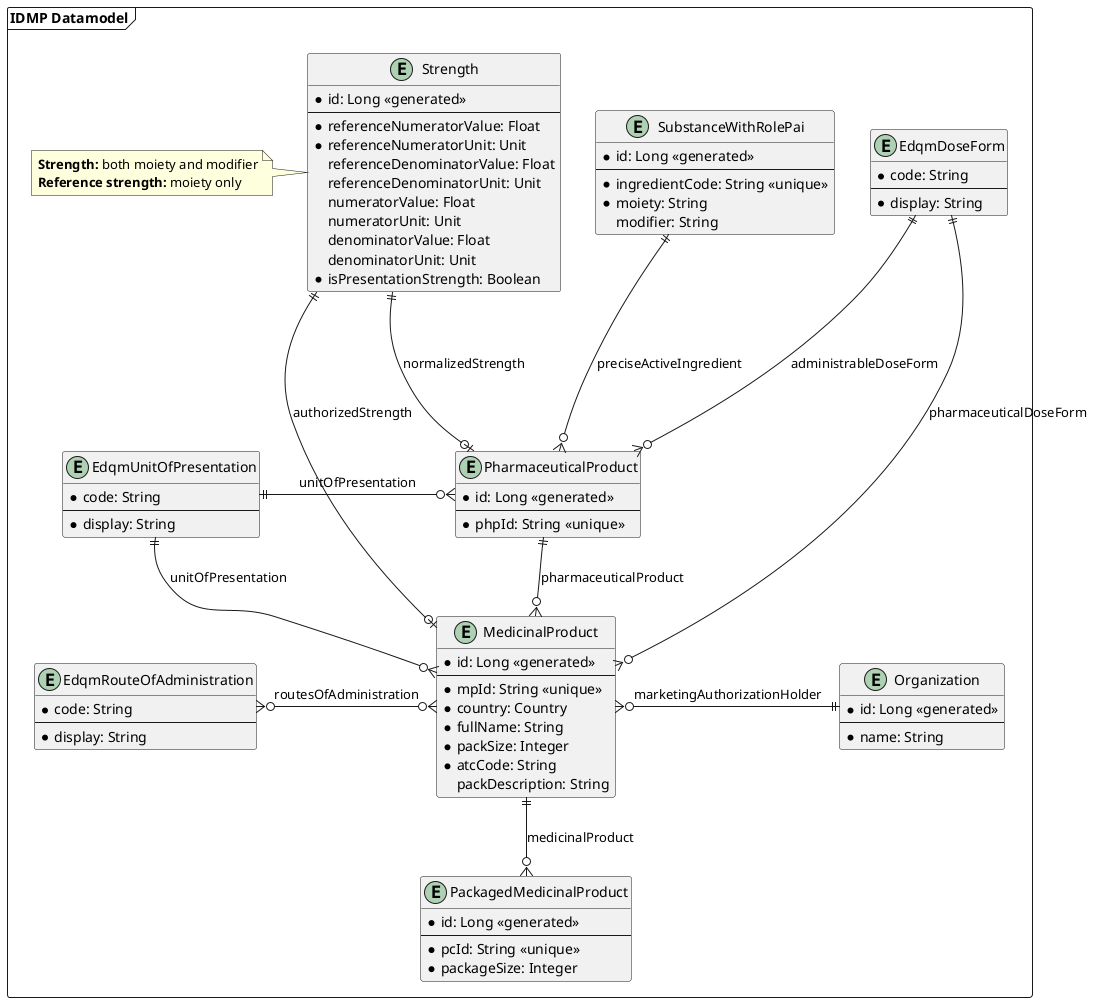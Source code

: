@startuml
'https://plantuml.com/class-diagram

package "IDMP Datamodel" as idmpDatamodel <<frame>> {
    entity EdqmRouteOfAdministration {
        * code: String
        --
        * display: String
    }

    entity EdqmUnitOfPresentation {
        * code: String
        --
        * display: String
    }

    together {
        entity EdqmDoseForm {
            * code: String
            --
            * display: String
        }

        entity Strength {
            * id: Long <<generated>>
            --
            * referenceNumeratorValue: Float
            * referenceNumeratorUnit: Unit
            referenceDenominatorValue: Float
            referenceDenominatorUnit: Unit
            numeratorValue: Float
            numeratorUnit: Unit
            denominatorValue: Float
            denominatorUnit: Unit
            * isPresentationStrength: Boolean
        }

        entity SubstanceWithRolePai {
            * id: Long <<generated>>
            --
            * ingredientCode: String <<unique>>
            * moiety: String
            modifier: String
        }

        note left of Strength {
                    **Strength:** both moiety and modifier
                    **Reference strength:** moiety only
                }
    }

    entity PharmaceuticalProduct {
        * id: Long <<generated>>
        --
        * phpId: String <<unique>>
    }

    entity MedicinalProduct {
        * id: Long <<generated>>
        --
        * mpId: String <<unique>>
        * country: Country
        * fullName: String
        * packSize: Integer
        * atcCode: String
        packDescription: String
    }

    entity PackagedMedicinalProduct {
        * id: Long <<generated>>
        --
        * pcId: String <<unique>>
        * packageSize: Integer
    }

    entity Organization {
        * id: Long <<generated>>
        --
        * name: String
    }

    EdqmUnitOfPresentation ||-o{ PharmaceuticalProduct : unitOfPresentation
    EdqmUnitOfPresentation ||--o{ MedicinalProduct : unitOfPresentation

    SubstanceWithRolePai ||---o{ PharmaceuticalProduct : preciseActiveIngredient
    EdqmDoseForm ||---o{ PharmaceuticalProduct : administrableDoseForm
    Strength ||---o| PharmaceuticalProduct : normalizedStrength

    PharmaceuticalProduct ||--o{ MedicinalProduct : pharmaceuticalProduct

    MedicinalProduct ||--o{ PackagedMedicinalProduct : medicinalProduct
    MedicinalProduct }o--|| EdqmDoseForm : pharmaceuticalDoseForm
    MedicinalProduct |o--|| Strength : authorizedStrength
    EdqmRouteOfAdministration }o-o{ MedicinalProduct : routesOfAdministration

    MedicinalProduct }o-|| Organization : marketingAuthorizationHolder
}
@enduml